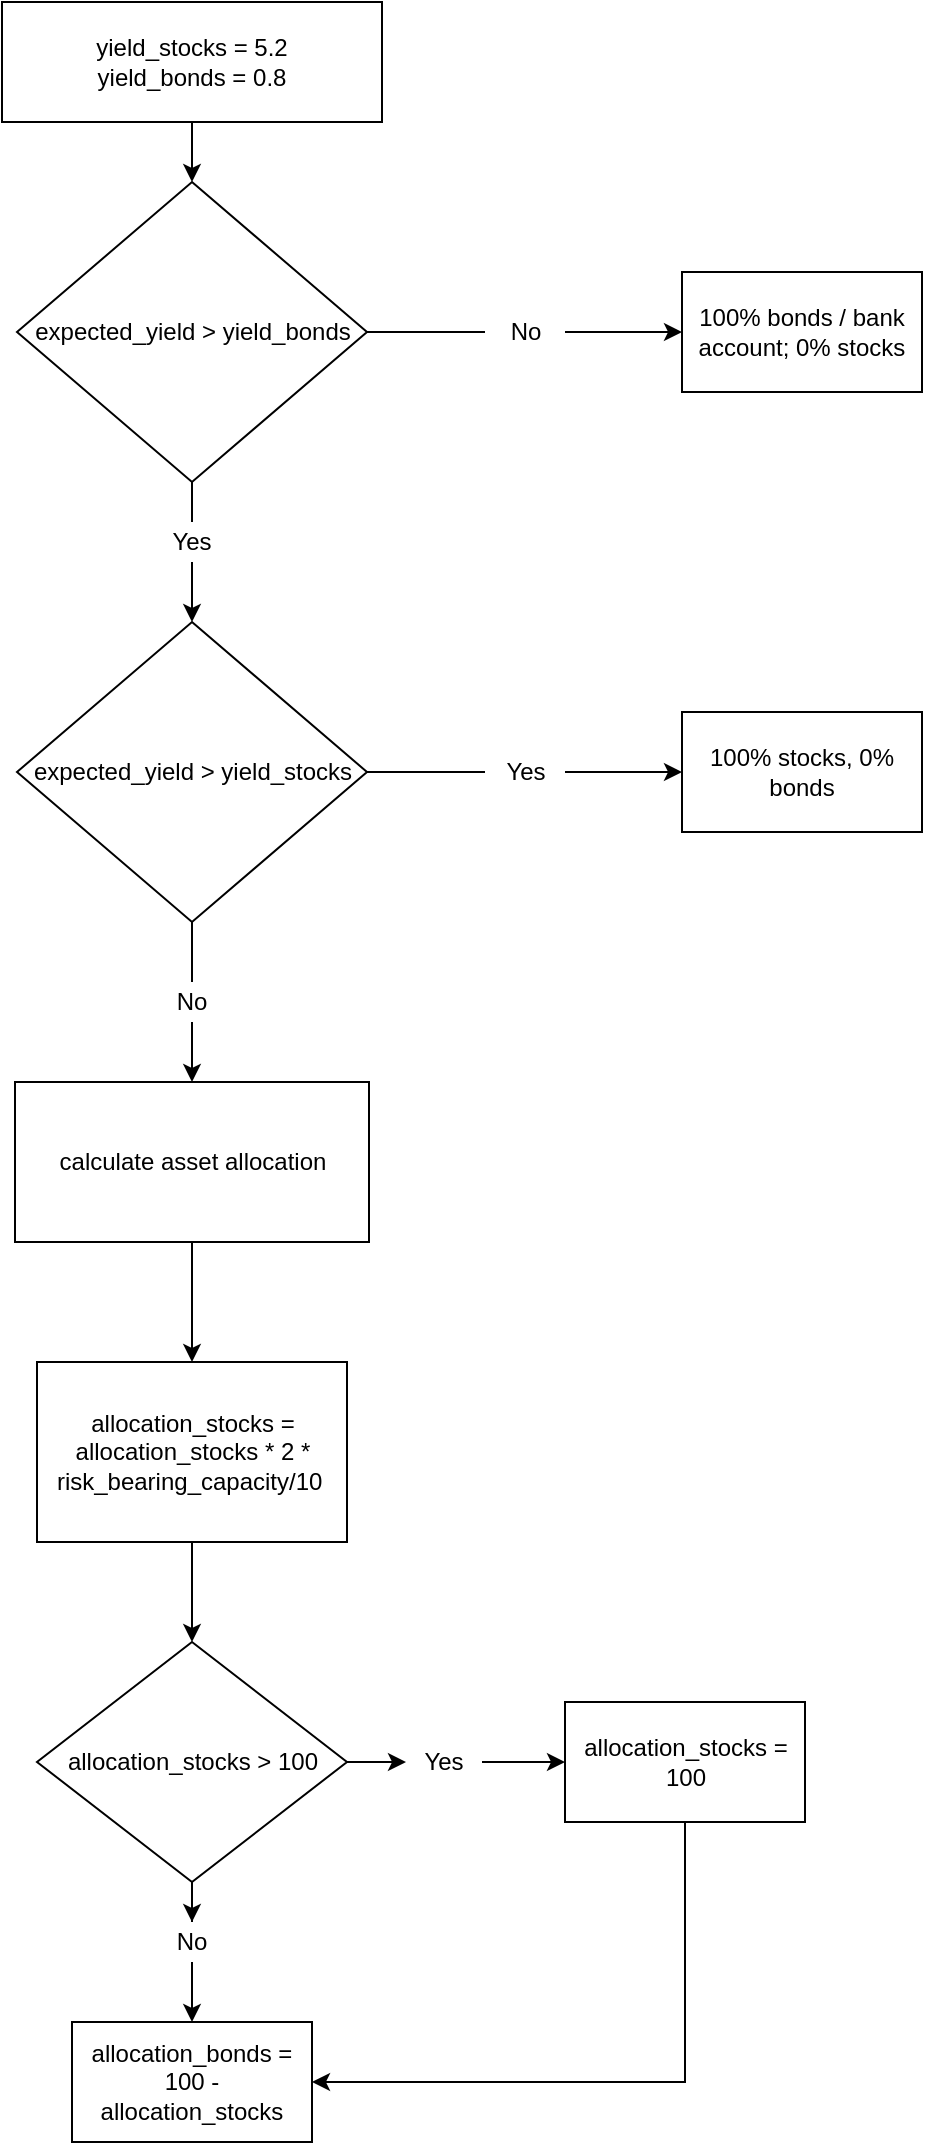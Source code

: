 <mxfile version="12.2.4" pages="1"><diagram id="LjFeinivd-0vp5iZtAxO" name="Page-1"><mxGraphModel dx="1060" dy="571" grid="1" gridSize="10" guides="1" tooltips="1" connect="1" arrows="1" fold="1" page="1" pageScale="1" pageWidth="827" pageHeight="1169" math="0" shadow="0"><root><mxCell id="0"/><mxCell id="1" parent="0"/><mxCell id="3" value="yield_stocks = 5.2&lt;br&gt;yield_bonds = 0.8" style="rounded=0;whiteSpace=wrap;html=1;" parent="1" vertex="1"><mxGeometry x="290" y="60" width="190" height="60" as="geometry"/></mxCell><mxCell id="4" value="expected_yield &amp;gt; yield_bonds" style="rhombus;whiteSpace=wrap;html=1;" parent="1" vertex="1"><mxGeometry x="297.5" y="150" width="175" height="150" as="geometry"/></mxCell><mxCell id="8" value="" style="endArrow=classic;html=1;entryX=0;entryY=0.5;entryDx=0;entryDy=0;exitX=1;exitY=0.5;exitDx=0;exitDy=0;" parent="1" source="10" target="9" edge="1"><mxGeometry width="50" height="50" relative="1" as="geometry"><mxPoint x="580" y="225" as="sourcePoint"/><mxPoint x="600" y="225" as="targetPoint"/></mxGeometry></mxCell><mxCell id="9" value="100% bonds / bank account; 0% stocks" style="rounded=0;whiteSpace=wrap;html=1;" parent="1" vertex="1"><mxGeometry x="630" y="195" width="120" height="60" as="geometry"/></mxCell><mxCell id="10" value="No" style="text;html=1;strokeColor=none;fillColor=none;align=center;verticalAlign=middle;whiteSpace=wrap;rounded=0;" parent="1" vertex="1"><mxGeometry x="531.5" y="215" width="40" height="20" as="geometry"/></mxCell><mxCell id="13" value="" style="endArrow=none;html=1;exitX=1;exitY=0.5;exitDx=0;exitDy=0;entryX=0;entryY=0.5;entryDx=0;entryDy=0;" parent="1" source="4" target="10" edge="1"><mxGeometry width="50" height="50" relative="1" as="geometry"><mxPoint x="290" y="370" as="sourcePoint"/><mxPoint x="340" y="320" as="targetPoint"/></mxGeometry></mxCell><mxCell id="17" value="Yes" style="text;html=1;strokeColor=none;fillColor=none;align=center;verticalAlign=middle;whiteSpace=wrap;rounded=0;" parent="1" vertex="1"><mxGeometry x="365" y="320" width="40" height="20" as="geometry"/></mxCell><mxCell id="18" value="" style="endArrow=none;html=1;entryX=0.5;entryY=1;entryDx=0;entryDy=0;" parent="1" target="4" edge="1"><mxGeometry width="50" height="50" relative="1" as="geometry"><mxPoint x="385" y="320" as="sourcePoint"/><mxPoint x="340" y="500" as="targetPoint"/></mxGeometry></mxCell><mxCell id="19" value="" style="endArrow=classic;html=1;exitX=0.5;exitY=1;exitDx=0;exitDy=0;" parent="1" source="17" edge="1"><mxGeometry width="50" height="50" relative="1" as="geometry"><mxPoint x="290" y="550" as="sourcePoint"/><mxPoint x="385" y="370" as="targetPoint"/></mxGeometry></mxCell><mxCell id="20" value="" style="endArrow=classic;html=1;entryX=0.5;entryY=0;entryDx=0;entryDy=0;exitX=0.5;exitY=1;exitDx=0;exitDy=0;" parent="1" source="3" target="4" edge="1"><mxGeometry width="50" height="50" relative="1" as="geometry"><mxPoint x="290" y="550" as="sourcePoint"/><mxPoint x="340" y="500" as="targetPoint"/></mxGeometry></mxCell><mxCell id="21" style="edgeStyle=orthogonalEdgeStyle;rounded=0;orthogonalLoop=1;jettySize=auto;html=1;exitX=0.5;exitY=1;exitDx=0;exitDy=0;" parent="1" source="17" target="17" edge="1"><mxGeometry relative="1" as="geometry"/></mxCell><mxCell id="22" value="expected_yield &amp;gt; yield_stocks" style="rhombus;whiteSpace=wrap;html=1;" parent="1" vertex="1"><mxGeometry x="297.5" y="370" width="175" height="150" as="geometry"/></mxCell><mxCell id="24" value="" style="endArrow=classic;html=1;entryX=0;entryY=0.5;entryDx=0;entryDy=0;exitX=1;exitY=0.5;exitDx=0;exitDy=0;" parent="1" source="26" target="25" edge="1"><mxGeometry width="50" height="50" relative="1" as="geometry"><mxPoint x="580" y="445" as="sourcePoint"/><mxPoint x="600" y="445" as="targetPoint"/></mxGeometry></mxCell><mxCell id="25" value="100% stocks, 0% bonds" style="rounded=0;whiteSpace=wrap;html=1;" parent="1" vertex="1"><mxGeometry x="630" y="415" width="120" height="60" as="geometry"/></mxCell><mxCell id="26" value="Yes" style="text;html=1;strokeColor=none;fillColor=none;align=center;verticalAlign=middle;whiteSpace=wrap;rounded=0;" parent="1" vertex="1"><mxGeometry x="531.5" y="435" width="40" height="20" as="geometry"/></mxCell><mxCell id="27" value="" style="endArrow=none;html=1;entryX=1;entryY=0.5;entryDx=0;entryDy=0;exitX=0;exitY=0.5;exitDx=0;exitDy=0;" parent="1" source="26" target="22" edge="1"><mxGeometry width="50" height="50" relative="1" as="geometry"><mxPoint x="290" y="590" as="sourcePoint"/><mxPoint x="340" y="540" as="targetPoint"/></mxGeometry></mxCell><mxCell id="28" value="No" style="text;html=1;strokeColor=none;fillColor=none;align=center;verticalAlign=middle;whiteSpace=wrap;rounded=0;" parent="1" vertex="1"><mxGeometry x="365" y="550" width="40" height="20" as="geometry"/></mxCell><mxCell id="29" value="" style="endArrow=none;html=1;entryX=0.5;entryY=1;entryDx=0;entryDy=0;exitX=0.5;exitY=0;exitDx=0;exitDy=0;" parent="1" source="28" target="22" edge="1"><mxGeometry width="50" height="50" relative="1" as="geometry"><mxPoint x="290" y="640" as="sourcePoint"/><mxPoint x="340" y="590" as="targetPoint"/></mxGeometry></mxCell><mxCell id="30" value="" style="endArrow=classic;html=1;exitX=0.5;exitY=1;exitDx=0;exitDy=0;entryX=0.5;entryY=0;entryDx=0;entryDy=0;" parent="1" source="28" target="31" edge="1"><mxGeometry width="50" height="50" relative="1" as="geometry"><mxPoint x="290" y="640" as="sourcePoint"/><mxPoint x="340" y="590" as="targetPoint"/></mxGeometry></mxCell><mxCell id="31" value="calculate asset allocation" style="rounded=0;whiteSpace=wrap;html=1;" parent="1" vertex="1"><mxGeometry x="296.5" y="600" width="177" height="80" as="geometry"/></mxCell><mxCell id="33" value="allocation_stocks = allocation_stocks * 2 * risk_bearing_capacity/10&amp;nbsp;" style="rounded=0;whiteSpace=wrap;html=1;" parent="1" vertex="1"><mxGeometry x="307.5" y="740" width="155" height="90" as="geometry"/></mxCell><mxCell id="34" value="" style="endArrow=classic;html=1;exitX=0.5;exitY=1;exitDx=0;exitDy=0;entryX=0.5;entryY=0;entryDx=0;entryDy=0;" parent="1" source="31" target="33" edge="1"><mxGeometry width="50" height="50" relative="1" as="geometry"><mxPoint x="290" y="900" as="sourcePoint"/><mxPoint x="340" y="850" as="targetPoint"/></mxGeometry></mxCell><mxCell id="40" style="edgeStyle=orthogonalEdgeStyle;rounded=0;orthogonalLoop=1;jettySize=auto;html=1;" parent="1" source="35" target="37" edge="1"><mxGeometry relative="1" as="geometry"/></mxCell><mxCell id="45" style="edgeStyle=orthogonalEdgeStyle;rounded=0;orthogonalLoop=1;jettySize=auto;html=1;" parent="1" source="35" target="44" edge="1"><mxGeometry relative="1" as="geometry"/></mxCell><mxCell id="35" value="allocation_stocks &amp;gt; 100" style="rhombus;whiteSpace=wrap;html=1;" parent="1" vertex="1"><mxGeometry x="307.5" y="880" width="155" height="120" as="geometry"/></mxCell><mxCell id="36" value="" style="endArrow=classic;html=1;entryX=0.5;entryY=0;entryDx=0;entryDy=0;exitX=0.5;exitY=1;exitDx=0;exitDy=0;" parent="1" source="33" target="35" edge="1"><mxGeometry width="50" height="50" relative="1" as="geometry"><mxPoint x="290" y="1040" as="sourcePoint"/><mxPoint x="340" y="990" as="targetPoint"/></mxGeometry></mxCell><mxCell id="42" style="edgeStyle=orthogonalEdgeStyle;rounded=0;orthogonalLoop=1;jettySize=auto;html=1;" parent="1" source="37" target="41" edge="1"><mxGeometry relative="1" as="geometry"/></mxCell><mxCell id="37" value="Yes" style="text;html=1;strokeColor=none;fillColor=none;align=center;verticalAlign=middle;whiteSpace=wrap;rounded=0;" parent="1" vertex="1"><mxGeometry x="492" y="930" width="38" height="20" as="geometry"/></mxCell><mxCell id="48" style="edgeStyle=orthogonalEdgeStyle;rounded=0;orthogonalLoop=1;jettySize=auto;html=1;entryX=1;entryY=0.5;entryDx=0;entryDy=0;" parent="1" source="41" target="43" edge="1"><mxGeometry relative="1" as="geometry"><Array as="points"><mxPoint x="632" y="1100"/></Array></mxGeometry></mxCell><mxCell id="41" value="allocation_stocks = 100" style="rounded=0;whiteSpace=wrap;html=1;" parent="1" vertex="1"><mxGeometry x="571.5" y="910" width="120" height="60" as="geometry"/></mxCell><mxCell id="43" value="allocation_bonds = 100 - allocation_stocks" style="rounded=0;whiteSpace=wrap;html=1;" parent="1" vertex="1"><mxGeometry x="325" y="1070" width="120" height="60" as="geometry"/></mxCell><mxCell id="46" style="edgeStyle=orthogonalEdgeStyle;rounded=0;orthogonalLoop=1;jettySize=auto;html=1;entryX=0.5;entryY=0;entryDx=0;entryDy=0;" parent="1" source="44" target="43" edge="1"><mxGeometry relative="1" as="geometry"/></mxCell><mxCell id="44" value="No" style="text;html=1;strokeColor=none;fillColor=none;align=center;verticalAlign=middle;whiteSpace=wrap;rounded=0;" parent="1" vertex="1"><mxGeometry x="365" y="1020" width="40" height="20" as="geometry"/></mxCell></root></mxGraphModel></diagram></mxfile>